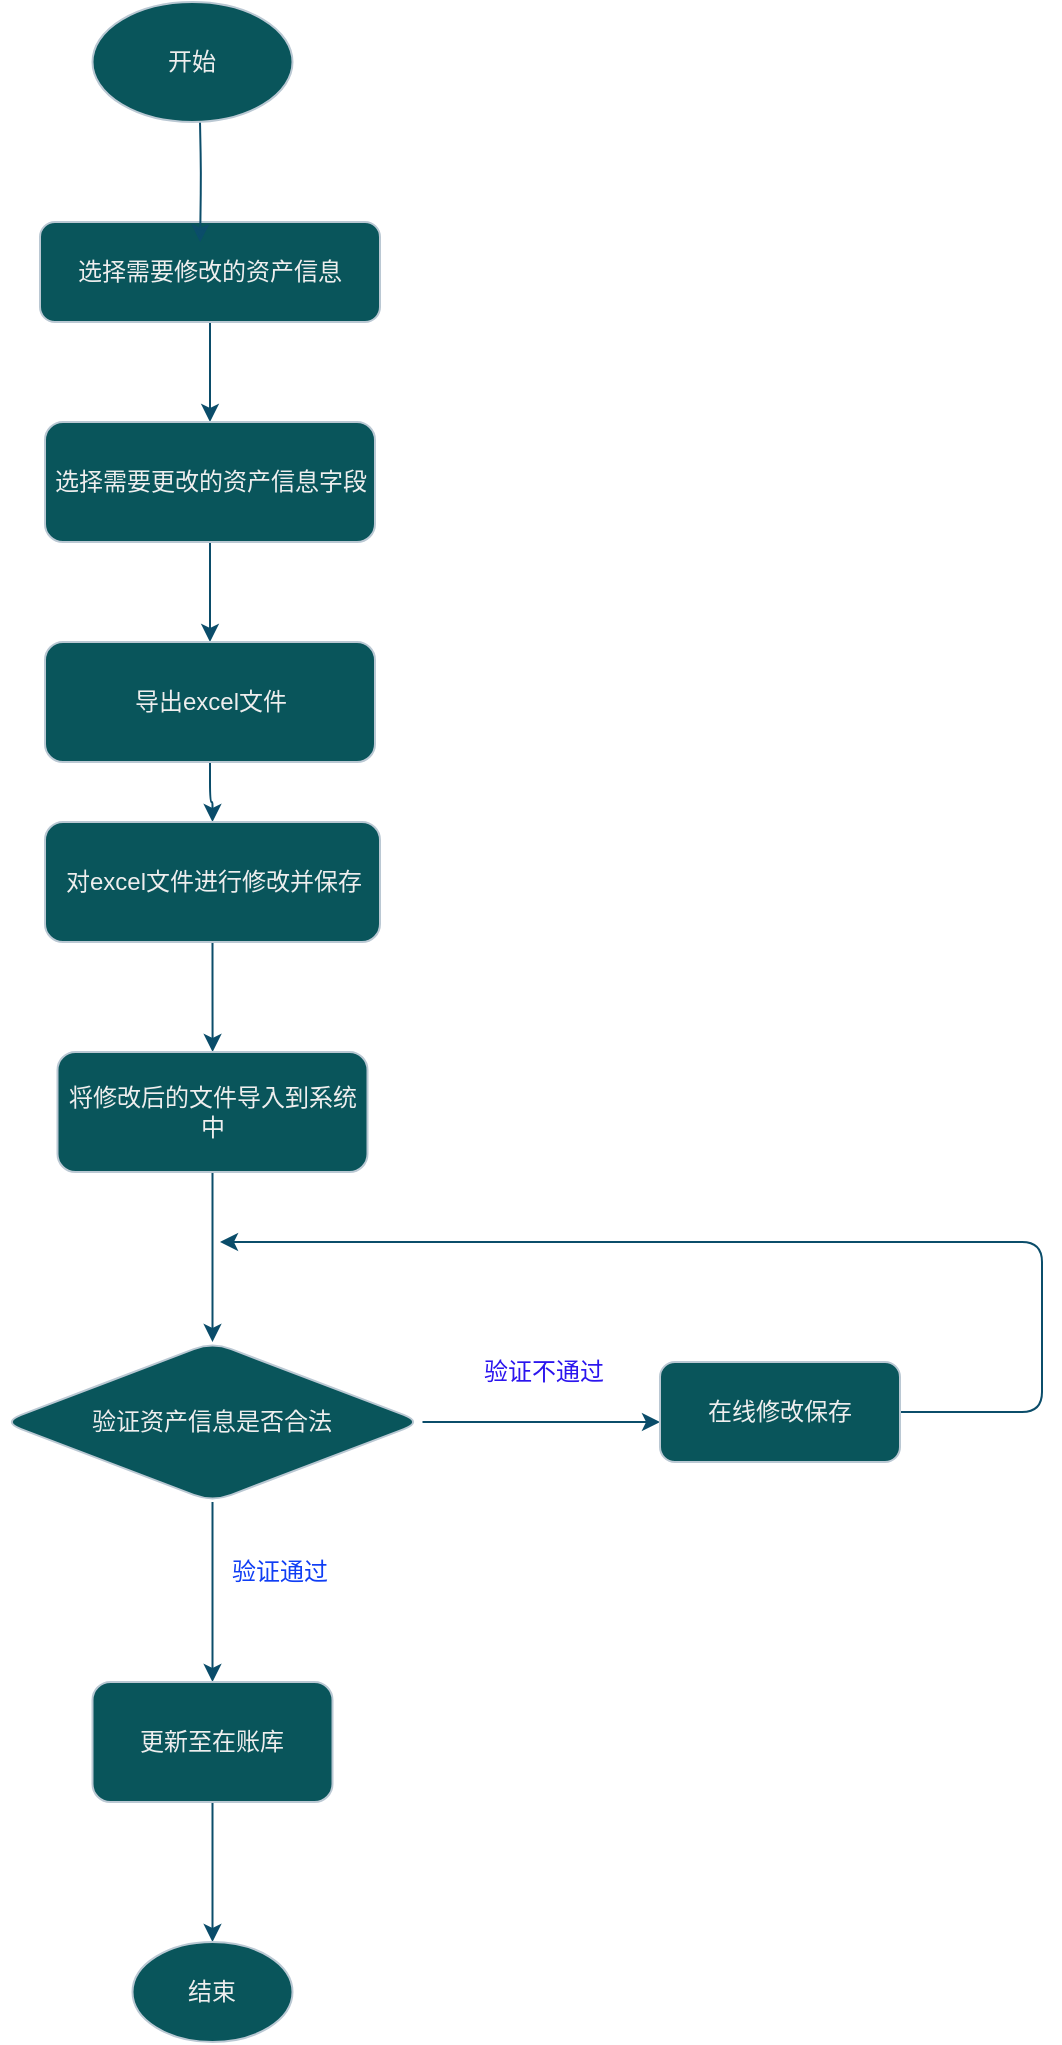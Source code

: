 <mxfile version="24.6.4" type="github" pages="2">
  <diagram id="C5RBs43oDa-KdzZeNtuy" name="Page-1">
    <mxGraphModel dx="1050" dy="569" grid="1" gridSize="10" guides="1" tooltips="1" connect="1" arrows="1" fold="1" page="1" pageScale="1" pageWidth="827" pageHeight="1169" math="0" shadow="0">
      <root>
        <mxCell id="WIyWlLk6GJQsqaUBKTNV-0" />
        <mxCell id="WIyWlLk6GJQsqaUBKTNV-1" parent="WIyWlLk6GJQsqaUBKTNV-0" />
        <mxCell id="A0TnICawihOw8JF30zuv-5" value="" style="edgeStyle=orthogonalEdgeStyle;rounded=1;orthogonalLoop=1;jettySize=auto;html=1;labelBackgroundColor=none;strokeColor=#0B4D6A;fontColor=default;" edge="1" parent="WIyWlLk6GJQsqaUBKTNV-1" source="A0TnICawihOw8JF30zuv-1" target="A0TnICawihOw8JF30zuv-4">
          <mxGeometry relative="1" as="geometry" />
        </mxCell>
        <mxCell id="A0TnICawihOw8JF30zuv-1" value="选择需要修改的资产信息" style="rounded=1;whiteSpace=wrap;html=1;labelBackgroundColor=none;fillColor=#09555B;strokeColor=#BAC8D3;fontColor=#EEEEEE;" vertex="1" parent="WIyWlLk6GJQsqaUBKTNV-1">
          <mxGeometry x="140" y="170" width="170" height="50" as="geometry" />
        </mxCell>
        <mxCell id="A0TnICawihOw8JF30zuv-8" value="" style="edgeStyle=orthogonalEdgeStyle;rounded=1;orthogonalLoop=1;jettySize=auto;html=1;labelBackgroundColor=none;strokeColor=#0B4D6A;fontColor=default;" edge="1" parent="WIyWlLk6GJQsqaUBKTNV-1" source="A0TnICawihOw8JF30zuv-4" target="A0TnICawihOw8JF30zuv-7">
          <mxGeometry relative="1" as="geometry" />
        </mxCell>
        <mxCell id="A0TnICawihOw8JF30zuv-4" value="选择需要更改的资产信息字段" style="whiteSpace=wrap;html=1;rounded=1;labelBackgroundColor=none;fillColor=#09555B;strokeColor=#BAC8D3;fontColor=#EEEEEE;" vertex="1" parent="WIyWlLk6GJQsqaUBKTNV-1">
          <mxGeometry x="142.5" y="270" width="165" height="60" as="geometry" />
        </mxCell>
        <mxCell id="A0TnICawihOw8JF30zuv-6" style="edgeStyle=orthogonalEdgeStyle;rounded=1;orthogonalLoop=1;jettySize=auto;html=1;exitX=0.5;exitY=1;exitDx=0;exitDy=0;entryX=0.471;entryY=0.2;entryDx=0;entryDy=0;entryPerimeter=0;labelBackgroundColor=none;strokeColor=#0B4D6A;fontColor=default;" edge="1" parent="WIyWlLk6GJQsqaUBKTNV-1" target="A0TnICawihOw8JF30zuv-1">
          <mxGeometry relative="1" as="geometry">
            <mxPoint x="220" y="120" as="sourcePoint" />
          </mxGeometry>
        </mxCell>
        <mxCell id="A0TnICawihOw8JF30zuv-10" value="" style="edgeStyle=orthogonalEdgeStyle;rounded=1;orthogonalLoop=1;jettySize=auto;html=1;labelBackgroundColor=none;strokeColor=#0B4D6A;fontColor=default;" edge="1" parent="WIyWlLk6GJQsqaUBKTNV-1" source="A0TnICawihOw8JF30zuv-7" target="A0TnICawihOw8JF30zuv-9">
          <mxGeometry relative="1" as="geometry" />
        </mxCell>
        <mxCell id="A0TnICawihOw8JF30zuv-7" value="导出excel文件" style="whiteSpace=wrap;html=1;rounded=1;labelBackgroundColor=none;fillColor=#09555B;strokeColor=#BAC8D3;fontColor=#EEEEEE;" vertex="1" parent="WIyWlLk6GJQsqaUBKTNV-1">
          <mxGeometry x="142.5" y="380" width="165" height="60" as="geometry" />
        </mxCell>
        <mxCell id="A0TnICawihOw8JF30zuv-12" value="" style="edgeStyle=orthogonalEdgeStyle;rounded=1;orthogonalLoop=1;jettySize=auto;html=1;labelBackgroundColor=none;strokeColor=#0B4D6A;fontColor=default;" edge="1" parent="WIyWlLk6GJQsqaUBKTNV-1" source="A0TnICawihOw8JF30zuv-9" target="A0TnICawihOw8JF30zuv-11">
          <mxGeometry relative="1" as="geometry" />
        </mxCell>
        <mxCell id="A0TnICawihOw8JF30zuv-9" value="对excel文件进行修改并保存" style="whiteSpace=wrap;html=1;rounded=1;labelBackgroundColor=none;fillColor=#09555B;strokeColor=#BAC8D3;fontColor=#EEEEEE;" vertex="1" parent="WIyWlLk6GJQsqaUBKTNV-1">
          <mxGeometry x="142.5" y="470" width="167.5" height="60" as="geometry" />
        </mxCell>
        <mxCell id="A0TnICawihOw8JF30zuv-14" value="" style="edgeStyle=orthogonalEdgeStyle;rounded=1;orthogonalLoop=1;jettySize=auto;html=1;labelBackgroundColor=none;strokeColor=#0B4D6A;fontColor=default;" edge="1" parent="WIyWlLk6GJQsqaUBKTNV-1" source="A0TnICawihOw8JF30zuv-11" target="A0TnICawihOw8JF30zuv-13">
          <mxGeometry relative="1" as="geometry" />
        </mxCell>
        <mxCell id="A0TnICawihOw8JF30zuv-11" value="将修改后的文件导入到系统中" style="whiteSpace=wrap;html=1;rounded=1;labelBackgroundColor=none;fillColor=#09555B;strokeColor=#BAC8D3;fontColor=#EEEEEE;" vertex="1" parent="WIyWlLk6GJQsqaUBKTNV-1">
          <mxGeometry x="148.75" y="585" width="155" height="60" as="geometry" />
        </mxCell>
        <mxCell id="A0TnICawihOw8JF30zuv-16" value="" style="edgeStyle=orthogonalEdgeStyle;rounded=1;orthogonalLoop=1;jettySize=auto;html=1;labelBackgroundColor=none;strokeColor=#0B4D6A;fontColor=default;" edge="1" parent="WIyWlLk6GJQsqaUBKTNV-1" source="A0TnICawihOw8JF30zuv-13" target="A0TnICawihOw8JF30zuv-15">
          <mxGeometry relative="1" as="geometry" />
        </mxCell>
        <mxCell id="A0TnICawihOw8JF30zuv-24" style="edgeStyle=orthogonalEdgeStyle;rounded=1;orthogonalLoop=1;jettySize=auto;html=1;exitX=1;exitY=0.5;exitDx=0;exitDy=0;labelBackgroundColor=none;strokeColor=#0B4D6A;fontColor=default;" edge="1" parent="WIyWlLk6GJQsqaUBKTNV-1" source="A0TnICawihOw8JF30zuv-13">
          <mxGeometry relative="1" as="geometry">
            <mxPoint x="450" y="770" as="targetPoint" />
          </mxGeometry>
        </mxCell>
        <mxCell id="A0TnICawihOw8JF30zuv-13" value="验证资产信息是否合法" style="rhombus;whiteSpace=wrap;html=1;rounded=1;labelBackgroundColor=none;fillColor=#09555B;strokeColor=#BAC8D3;fontColor=#EEEEEE;" vertex="1" parent="WIyWlLk6GJQsqaUBKTNV-1">
          <mxGeometry x="121.25" y="730" width="210" height="80" as="geometry" />
        </mxCell>
        <mxCell id="A0TnICawihOw8JF30zuv-19" value="" style="edgeStyle=orthogonalEdgeStyle;rounded=1;orthogonalLoop=1;jettySize=auto;html=1;labelBackgroundColor=none;strokeColor=#0B4D6A;fontColor=default;" edge="1" parent="WIyWlLk6GJQsqaUBKTNV-1" source="A0TnICawihOw8JF30zuv-15" target="A0TnICawihOw8JF30zuv-18">
          <mxGeometry relative="1" as="geometry" />
        </mxCell>
        <mxCell id="A0TnICawihOw8JF30zuv-15" value="更新至在账库" style="whiteSpace=wrap;html=1;rounded=1;labelBackgroundColor=none;fillColor=#09555B;strokeColor=#BAC8D3;fontColor=#EEEEEE;" vertex="1" parent="WIyWlLk6GJQsqaUBKTNV-1">
          <mxGeometry x="166.25" y="900" width="120" height="60" as="geometry" />
        </mxCell>
        <mxCell id="A0TnICawihOw8JF30zuv-17" value="验证通过" style="text;html=1;align=center;verticalAlign=middle;whiteSpace=wrap;rounded=1;labelBackgroundColor=none;fontColor=#103ef4;" vertex="1" parent="WIyWlLk6GJQsqaUBKTNV-1">
          <mxGeometry x="230" y="830" width="60" height="30" as="geometry" />
        </mxCell>
        <mxCell id="A0TnICawihOw8JF30zuv-18" value="结束" style="ellipse;whiteSpace=wrap;html=1;rounded=1;labelBackgroundColor=none;fillColor=#09555B;strokeColor=#BAC8D3;fontColor=#EEEEEE;" vertex="1" parent="WIyWlLk6GJQsqaUBKTNV-1">
          <mxGeometry x="186.25" y="1030" width="80" height="50" as="geometry" />
        </mxCell>
        <mxCell id="A0TnICawihOw8JF30zuv-20" value="开始" style="ellipse;whiteSpace=wrap;html=1;labelBackgroundColor=none;fillColor=#09555B;strokeColor=#BAC8D3;fontColor=#EEEEEE;rounded=1;" vertex="1" parent="WIyWlLk6GJQsqaUBKTNV-1">
          <mxGeometry x="166.25" y="60" width="100" height="60" as="geometry" />
        </mxCell>
        <mxCell id="A0TnICawihOw8JF30zuv-25" value="验证不通过" style="text;html=1;align=center;verticalAlign=middle;whiteSpace=wrap;rounded=1;labelBackgroundColor=none;fontColor=#2B15EE;" vertex="1" parent="WIyWlLk6GJQsqaUBKTNV-1">
          <mxGeometry x="354" y="730" width="76" height="30" as="geometry" />
        </mxCell>
        <mxCell id="A0TnICawihOw8JF30zuv-27" style="edgeStyle=orthogonalEdgeStyle;rounded=1;orthogonalLoop=1;jettySize=auto;html=1;labelBackgroundColor=none;strokeColor=#0B4D6A;fontColor=default;" edge="1" parent="WIyWlLk6GJQsqaUBKTNV-1" source="A0TnICawihOw8JF30zuv-26">
          <mxGeometry relative="1" as="geometry">
            <mxPoint x="230" y="680" as="targetPoint" />
            <Array as="points">
              <mxPoint x="641" y="765" />
            </Array>
          </mxGeometry>
        </mxCell>
        <mxCell id="A0TnICawihOw8JF30zuv-26" value="在线修改保存" style="rounded=1;whiteSpace=wrap;html=1;labelBackgroundColor=none;fillColor=#09555B;strokeColor=#BAC8D3;fontColor=#EEEEEE;" vertex="1" parent="WIyWlLk6GJQsqaUBKTNV-1">
          <mxGeometry x="450" y="740" width="120" height="50" as="geometry" />
        </mxCell>
      </root>
    </mxGraphModel>
  </diagram>
  <diagram id="v6G8euLuuFP9JuiVZ1cN" name="第 2 页">
    <mxGraphModel dx="913" dy="495" grid="1" gridSize="10" guides="1" tooltips="1" connect="1" arrows="1" fold="1" page="1" pageScale="1" pageWidth="827" pageHeight="1169" math="0" shadow="0">
      <root>
        <mxCell id="0" />
        <mxCell id="1" parent="0" />
        <mxCell id="rdgo6YlMiJ8GpsRqBRfu-5" value="" style="edgeStyle=orthogonalEdgeStyle;rounded=0;orthogonalLoop=1;jettySize=auto;html=1;" edge="1" parent="1" source="rdgo6YlMiJ8GpsRqBRfu-3" target="rdgo6YlMiJ8GpsRqBRfu-4">
          <mxGeometry relative="1" as="geometry" />
        </mxCell>
        <mxCell id="rdgo6YlMiJ8GpsRqBRfu-3" value="开始" style="ellipse;whiteSpace=wrap;html=1;" vertex="1" parent="1">
          <mxGeometry x="340" y="10" width="74" height="40" as="geometry" />
        </mxCell>
        <mxCell id="rdgo6YlMiJ8GpsRqBRfu-10" value="" style="edgeStyle=orthogonalEdgeStyle;rounded=0;orthogonalLoop=1;jettySize=auto;html=1;" edge="1" parent="1" source="rdgo6YlMiJ8GpsRqBRfu-4" target="rdgo6YlMiJ8GpsRqBRfu-9">
          <mxGeometry relative="1" as="geometry" />
        </mxCell>
        <mxCell id="rdgo6YlMiJ8GpsRqBRfu-4" value="设计前端页面显示资产列表" style="whiteSpace=wrap;html=1;" vertex="1" parent="1">
          <mxGeometry x="295.5" y="70" width="163" height="30" as="geometry" />
        </mxCell>
        <mxCell id="rdgo6YlMiJ8GpsRqBRfu-7" style="edgeStyle=orthogonalEdgeStyle;rounded=0;orthogonalLoop=1;jettySize=auto;html=1;exitX=1;exitY=0.5;exitDx=0;exitDy=0;entryX=0;entryY=0.5;entryDx=0;entryDy=0;" edge="1" parent="1" source="rdgo6YlMiJ8GpsRqBRfu-6" target="rdgo6YlMiJ8GpsRqBRfu-4">
          <mxGeometry relative="1" as="geometry" />
        </mxCell>
        <mxCell id="rdgo6YlMiJ8GpsRqBRfu-6" value="设计数据库" style="rounded=1;whiteSpace=wrap;html=1;" vertex="1" parent="1">
          <mxGeometry x="140" y="70" width="90" height="30" as="geometry" />
        </mxCell>
        <mxCell id="rdgo6YlMiJ8GpsRqBRfu-12" value="" style="edgeStyle=orthogonalEdgeStyle;rounded=0;orthogonalLoop=1;jettySize=auto;html=1;" edge="1" parent="1" source="rdgo6YlMiJ8GpsRqBRfu-9" target="rdgo6YlMiJ8GpsRqBRfu-11">
          <mxGeometry relative="1" as="geometry" />
        </mxCell>
        <mxCell id="rdgo6YlMiJ8GpsRqBRfu-9" value="用户选择需要导入的资产信息" style="rounded=1;whiteSpace=wrap;html=1;" vertex="1" parent="1">
          <mxGeometry x="298" y="130" width="158" height="30" as="geometry" />
        </mxCell>
        <mxCell id="rdgo6YlMiJ8GpsRqBRfu-18" value="" style="edgeStyle=orthogonalEdgeStyle;rounded=0;orthogonalLoop=1;jettySize=auto;html=1;" edge="1" parent="1" source="rdgo6YlMiJ8GpsRqBRfu-11" target="rdgo6YlMiJ8GpsRqBRfu-17">
          <mxGeometry relative="1" as="geometry" />
        </mxCell>
        <mxCell id="rdgo6YlMiJ8GpsRqBRfu-11" value="前端发送请求调用后端api" style="whiteSpace=wrap;html=1;rounded=1;" vertex="1" parent="1">
          <mxGeometry x="305.5" y="180" width="143" height="40" as="geometry" />
        </mxCell>
        <mxCell id="rdgo6YlMiJ8GpsRqBRfu-13" style="edgeStyle=orthogonalEdgeStyle;rounded=0;orthogonalLoop=1;jettySize=auto;html=1;exitX=0.5;exitY=1;exitDx=0;exitDy=0;" edge="1" parent="1" source="rdgo6YlMiJ8GpsRqBRfu-11" target="rdgo6YlMiJ8GpsRqBRfu-11">
          <mxGeometry relative="1" as="geometry" />
        </mxCell>
        <mxCell id="rdgo6YlMiJ8GpsRqBRfu-21" value="" style="edgeStyle=orthogonalEdgeStyle;rounded=0;orthogonalLoop=1;jettySize=auto;html=1;" edge="1" parent="1" source="rdgo6YlMiJ8GpsRqBRfu-17" target="rdgo6YlMiJ8GpsRqBRfu-20">
          <mxGeometry relative="1" as="geometry" />
        </mxCell>
        <mxCell id="rdgo6YlMiJ8GpsRqBRfu-17" value="后端接受请求查询数据库将信息返回前端" style="whiteSpace=wrap;html=1;rounded=1;" vertex="1" parent="1">
          <mxGeometry x="305.5" y="240" width="133" height="40" as="geometry" />
        </mxCell>
        <mxCell id="rdgo6YlMiJ8GpsRqBRfu-23" value="" style="edgeStyle=orthogonalEdgeStyle;rounded=0;orthogonalLoop=1;jettySize=auto;html=1;" edge="1" parent="1" source="rdgo6YlMiJ8GpsRqBRfu-20" target="rdgo6YlMiJ8GpsRqBRfu-22">
          <mxGeometry relative="1" as="geometry" />
        </mxCell>
        <mxCell id="rdgo6YlMiJ8GpsRqBRfu-20" value="前段展示资产信息的字段供用户选择，选择后发起导出请求" style="whiteSpace=wrap;html=1;rounded=1;" vertex="1" parent="1">
          <mxGeometry x="277" y="310" width="190" height="40" as="geometry" />
        </mxCell>
        <mxCell id="rdgo6YlMiJ8GpsRqBRfu-25" value="" style="edgeStyle=orthogonalEdgeStyle;rounded=0;orthogonalLoop=1;jettySize=auto;html=1;" edge="1" parent="1" source="rdgo6YlMiJ8GpsRqBRfu-22" target="rdgo6YlMiJ8GpsRqBRfu-24">
          <mxGeometry relative="1" as="geometry" />
        </mxCell>
        <mxCell id="rdgo6YlMiJ8GpsRqBRfu-22" value="后端响应请求生成excel文件并将文件传回前端" style="whiteSpace=wrap;html=1;rounded=1;" vertex="1" parent="1">
          <mxGeometry x="262" y="370" width="220" height="60" as="geometry" />
        </mxCell>
        <mxCell id="rdgo6YlMiJ8GpsRqBRfu-27" value="" style="edgeStyle=orthogonalEdgeStyle;rounded=0;orthogonalLoop=1;jettySize=auto;html=1;" edge="1" parent="1" source="rdgo6YlMiJ8GpsRqBRfu-24" target="rdgo6YlMiJ8GpsRqBRfu-26">
          <mxGeometry relative="1" as="geometry" />
        </mxCell>
        <mxCell id="rdgo6YlMiJ8GpsRqBRfu-24" value="前端提示用户下载文件" style="whiteSpace=wrap;html=1;rounded=1;" vertex="1" parent="1">
          <mxGeometry x="303" y="450" width="138" height="30" as="geometry" />
        </mxCell>
        <mxCell id="rdgo6YlMiJ8GpsRqBRfu-29" value="" style="edgeStyle=orthogonalEdgeStyle;rounded=0;orthogonalLoop=1;jettySize=auto;html=1;" edge="1" parent="1" source="rdgo6YlMiJ8GpsRqBRfu-26" target="rdgo6YlMiJ8GpsRqBRfu-28">
          <mxGeometry relative="1" as="geometry" />
        </mxCell>
        <mxCell id="rdgo6YlMiJ8GpsRqBRfu-26" value="用户修改文件后前端提供导入excel功能" style="whiteSpace=wrap;html=1;rounded=1;" vertex="1" parent="1">
          <mxGeometry x="312" y="500" width="120" height="30" as="geometry" />
        </mxCell>
        <mxCell id="rdgo6YlMiJ8GpsRqBRfu-33" value="" style="edgeStyle=orthogonalEdgeStyle;rounded=0;orthogonalLoop=1;jettySize=auto;html=1;" edge="1" parent="1" source="rdgo6YlMiJ8GpsRqBRfu-28" target="rdgo6YlMiJ8GpsRqBRfu-32">
          <mxGeometry relative="1" as="geometry" />
        </mxCell>
        <mxCell id="rdgo6YlMiJ8GpsRqBRfu-28" value="前端将用户上传的文件返回给后端" style="whiteSpace=wrap;html=1;rounded=1;" vertex="1" parent="1">
          <mxGeometry x="273" y="560" width="198" height="25" as="geometry" />
        </mxCell>
        <mxCell id="rdgo6YlMiJ8GpsRqBRfu-50" value="" style="edgeStyle=orthogonalEdgeStyle;rounded=0;orthogonalLoop=1;jettySize=auto;html=1;" edge="1" parent="1" source="rdgo6YlMiJ8GpsRqBRfu-32" target="rdgo6YlMiJ8GpsRqBRfu-49">
          <mxGeometry relative="1" as="geometry" />
        </mxCell>
        <mxCell id="rdgo6YlMiJ8GpsRqBRfu-32" value="后端接受文件并验证文件字段" style="rhombus;whiteSpace=wrap;html=1;rounded=1;" vertex="1" parent="1">
          <mxGeometry x="262" y="610" width="220" height="60" as="geometry" />
        </mxCell>
        <mxCell id="rdgo6YlMiJ8GpsRqBRfu-39" value="" style="edgeStyle=orthogonalEdgeStyle;rounded=0;orthogonalLoop=1;jettySize=auto;html=1;" edge="1" parent="1" source="rdgo6YlMiJ8GpsRqBRfu-34" target="rdgo6YlMiJ8GpsRqBRfu-38">
          <mxGeometry relative="1" as="geometry" />
        </mxCell>
        <mxCell id="rdgo6YlMiJ8GpsRqBRfu-34" value="用户保存后前端将修改信息返回给后端，后端更新数据，直至用户更新至再账库，前端发送请求" style="whiteSpace=wrap;html=1;rounded=1;" vertex="1" parent="1">
          <mxGeometry x="230" y="770" width="280" height="30" as="geometry" />
        </mxCell>
        <mxCell id="rdgo6YlMiJ8GpsRqBRfu-37" value="通过" style="text;html=1;align=center;verticalAlign=middle;whiteSpace=wrap;rounded=0;" vertex="1" parent="1">
          <mxGeometry x="378.5" y="660" width="60" height="30" as="geometry" />
        </mxCell>
        <mxCell id="rdgo6YlMiJ8GpsRqBRfu-41" value="" style="edgeStyle=orthogonalEdgeStyle;rounded=0;orthogonalLoop=1;jettySize=auto;html=1;" edge="1" parent="1" source="rdgo6YlMiJ8GpsRqBRfu-38" target="rdgo6YlMiJ8GpsRqBRfu-40">
          <mxGeometry relative="1" as="geometry" />
        </mxCell>
        <mxCell id="rdgo6YlMiJ8GpsRqBRfu-38" value="后端响应请求，并将列表保存至数据库" style="whiteSpace=wrap;html=1;rounded=1;" vertex="1" parent="1">
          <mxGeometry x="285.5" y="840" width="170" height="40" as="geometry" />
        </mxCell>
        <mxCell id="rdgo6YlMiJ8GpsRqBRfu-43" value="" style="edgeStyle=orthogonalEdgeStyle;rounded=0;orthogonalLoop=1;jettySize=auto;html=1;" edge="1" parent="1" source="rdgo6YlMiJ8GpsRqBRfu-40" target="rdgo6YlMiJ8GpsRqBRfu-42">
          <mxGeometry relative="1" as="geometry" />
        </mxCell>
        <mxCell id="rdgo6YlMiJ8GpsRqBRfu-40" value="前端提示更新成功" style="whiteSpace=wrap;html=1;rounded=1;" vertex="1" parent="1">
          <mxGeometry x="310.5" y="910" width="120" height="40" as="geometry" />
        </mxCell>
        <mxCell id="rdgo6YlMiJ8GpsRqBRfu-42" value="结束" style="ellipse;whiteSpace=wrap;html=1;rounded=1;" vertex="1" parent="1">
          <mxGeometry x="334" y="980" width="80" height="50" as="geometry" />
        </mxCell>
        <mxCell id="rdgo6YlMiJ8GpsRqBRfu-49" value="前端提示重新上传文件" style="whiteSpace=wrap;html=1;rounded=1;" vertex="1" parent="1">
          <mxGeometry x="612" y="610" width="120" height="60" as="geometry" />
        </mxCell>
        <mxCell id="rdgo6YlMiJ8GpsRqBRfu-51" value="不通过" style="text;html=1;align=center;verticalAlign=middle;whiteSpace=wrap;rounded=0;" vertex="1" parent="1">
          <mxGeometry x="500" y="600" width="60" height="30" as="geometry" />
        </mxCell>
        <mxCell id="rdgo6YlMiJ8GpsRqBRfu-54" value="" style="edgeStyle=orthogonalEdgeStyle;rounded=0;orthogonalLoop=1;jettySize=auto;html=1;" edge="1" parent="1" source="rdgo6YlMiJ8GpsRqBRfu-32" target="rdgo6YlMiJ8GpsRqBRfu-53">
          <mxGeometry relative="1" as="geometry">
            <mxPoint x="372" y="670" as="sourcePoint" />
            <mxPoint x="374" y="790" as="targetPoint" />
          </mxGeometry>
        </mxCell>
        <mxCell id="rdgo6YlMiJ8GpsRqBRfu-55" style="edgeStyle=orthogonalEdgeStyle;rounded=0;orthogonalLoop=1;jettySize=auto;html=1;exitX=0.5;exitY=1;exitDx=0;exitDy=0;entryX=0.5;entryY=0;entryDx=0;entryDy=0;" edge="1" parent="1" source="rdgo6YlMiJ8GpsRqBRfu-53" target="rdgo6YlMiJ8GpsRqBRfu-34">
          <mxGeometry relative="1" as="geometry" />
        </mxCell>
        <mxCell id="rdgo6YlMiJ8GpsRqBRfu-53" value="后端发送数据至前端渲染导出列表供用户修改" style="rounded=1;whiteSpace=wrap;html=1;" vertex="1" parent="1">
          <mxGeometry x="295.5" y="690" width="150" height="30" as="geometry" />
        </mxCell>
      </root>
    </mxGraphModel>
  </diagram>
</mxfile>
